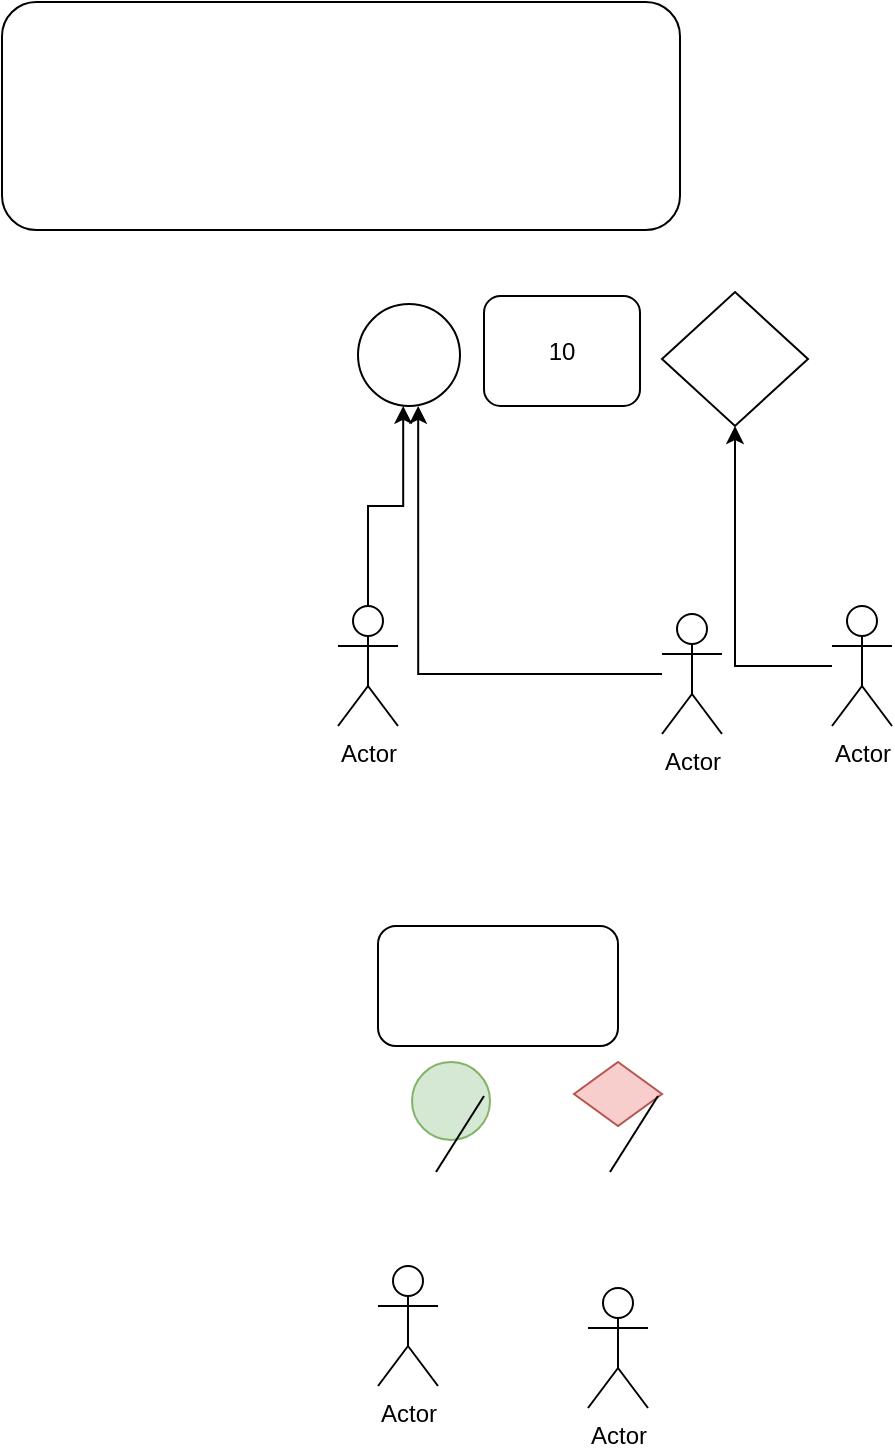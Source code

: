 <mxfile version="21.5.0" type="device">
  <diagram name="Page-1" id="jXk-JHS2APNfBvD4DgSc">
    <mxGraphModel dx="834" dy="238" grid="0" gridSize="10" guides="1" tooltips="1" connect="1" arrows="1" fold="1" page="0" pageScale="1" pageWidth="827" pageHeight="1169" math="0" shadow="0">
      <root>
        <mxCell id="0" />
        <mxCell id="1" parent="0" />
        <mxCell id="MPUSY4Vef7035SJt06cV-1" value="" style="rounded=1;whiteSpace=wrap;html=1;" vertex="1" parent="1">
          <mxGeometry x="-192" y="107" width="339" height="114" as="geometry" />
        </mxCell>
        <mxCell id="MPUSY4Vef7035SJt06cV-2" value="" style="ellipse;whiteSpace=wrap;html=1;aspect=fixed;" vertex="1" parent="1">
          <mxGeometry x="-14" y="258" width="51" height="51" as="geometry" />
        </mxCell>
        <mxCell id="MPUSY4Vef7035SJt06cV-3" value="" style="rhombus;whiteSpace=wrap;html=1;" vertex="1" parent="1">
          <mxGeometry x="138" y="252" width="73" height="67" as="geometry" />
        </mxCell>
        <mxCell id="MPUSY4Vef7035SJt06cV-4" value="10" style="rounded=1;whiteSpace=wrap;html=1;" vertex="1" parent="1">
          <mxGeometry x="49" y="254" width="78" height="55" as="geometry" />
        </mxCell>
        <mxCell id="MPUSY4Vef7035SJt06cV-6" style="edgeStyle=orthogonalEdgeStyle;rounded=0;orthogonalLoop=1;jettySize=auto;html=1;entryX=0.443;entryY=0.999;entryDx=0;entryDy=0;entryPerimeter=0;" edge="1" parent="1" source="MPUSY4Vef7035SJt06cV-5" target="MPUSY4Vef7035SJt06cV-2">
          <mxGeometry relative="1" as="geometry" />
        </mxCell>
        <mxCell id="MPUSY4Vef7035SJt06cV-5" value="Actor" style="shape=umlActor;verticalLabelPosition=bottom;verticalAlign=top;html=1;outlineConnect=0;" vertex="1" parent="1">
          <mxGeometry x="-24" y="409" width="30" height="60" as="geometry" />
        </mxCell>
        <mxCell id="MPUSY4Vef7035SJt06cV-8" style="edgeStyle=orthogonalEdgeStyle;rounded=0;orthogonalLoop=1;jettySize=auto;html=1;entryX=0.59;entryY=0.999;entryDx=0;entryDy=0;entryPerimeter=0;" edge="1" parent="1" source="MPUSY4Vef7035SJt06cV-7" target="MPUSY4Vef7035SJt06cV-2">
          <mxGeometry relative="1" as="geometry" />
        </mxCell>
        <mxCell id="MPUSY4Vef7035SJt06cV-7" value="Actor" style="shape=umlActor;verticalLabelPosition=bottom;verticalAlign=top;html=1;outlineConnect=0;" vertex="1" parent="1">
          <mxGeometry x="138" y="413" width="30" height="60" as="geometry" />
        </mxCell>
        <mxCell id="MPUSY4Vef7035SJt06cV-10" style="edgeStyle=orthogonalEdgeStyle;rounded=0;orthogonalLoop=1;jettySize=auto;html=1;" edge="1" parent="1" source="MPUSY4Vef7035SJt06cV-9" target="MPUSY4Vef7035SJt06cV-3">
          <mxGeometry relative="1" as="geometry" />
        </mxCell>
        <mxCell id="MPUSY4Vef7035SJt06cV-9" value="Actor" style="shape=umlActor;verticalLabelPosition=bottom;verticalAlign=top;html=1;outlineConnect=0;" vertex="1" parent="1">
          <mxGeometry x="223" y="409" width="30" height="60" as="geometry" />
        </mxCell>
        <mxCell id="MPUSY4Vef7035SJt06cV-11" value="" style="rounded=1;whiteSpace=wrap;html=1;" vertex="1" parent="1">
          <mxGeometry x="-4" y="569" width="120" height="60" as="geometry" />
        </mxCell>
        <mxCell id="MPUSY4Vef7035SJt06cV-12" value="Actor" style="shape=umlActor;verticalLabelPosition=bottom;verticalAlign=top;html=1;outlineConnect=0;" vertex="1" parent="1">
          <mxGeometry x="-4" y="739" width="30" height="60" as="geometry" />
        </mxCell>
        <mxCell id="MPUSY4Vef7035SJt06cV-13" value="Actor" style="shape=umlActor;verticalLabelPosition=bottom;verticalAlign=top;html=1;outlineConnect=0;" vertex="1" parent="1">
          <mxGeometry x="101" y="750" width="30" height="60" as="geometry" />
        </mxCell>
        <mxCell id="MPUSY4Vef7035SJt06cV-14" value="" style="ellipse;whiteSpace=wrap;html=1;aspect=fixed;fillColor=#d5e8d4;strokeColor=#82b366;" vertex="1" parent="1">
          <mxGeometry x="13" y="637" width="39" height="39" as="geometry" />
        </mxCell>
        <mxCell id="MPUSY4Vef7035SJt06cV-15" value="" style="rhombus;whiteSpace=wrap;html=1;fillColor=#f8cecc;strokeColor=#b85450;" vertex="1" parent="1">
          <mxGeometry x="94" y="637" width="44" height="32" as="geometry" />
        </mxCell>
        <mxCell id="MPUSY4Vef7035SJt06cV-16" value="" style="endArrow=none;html=1;rounded=0;" edge="1" parent="1">
          <mxGeometry width="50" height="50" relative="1" as="geometry">
            <mxPoint x="112" y="692" as="sourcePoint" />
            <mxPoint x="136" y="654" as="targetPoint" />
          </mxGeometry>
        </mxCell>
        <mxCell id="MPUSY4Vef7035SJt06cV-17" value="" style="endArrow=none;html=1;rounded=0;" edge="1" parent="1">
          <mxGeometry width="50" height="50" relative="1" as="geometry">
            <mxPoint x="25" y="692" as="sourcePoint" />
            <mxPoint x="49" y="654" as="targetPoint" />
          </mxGeometry>
        </mxCell>
      </root>
    </mxGraphModel>
  </diagram>
</mxfile>
